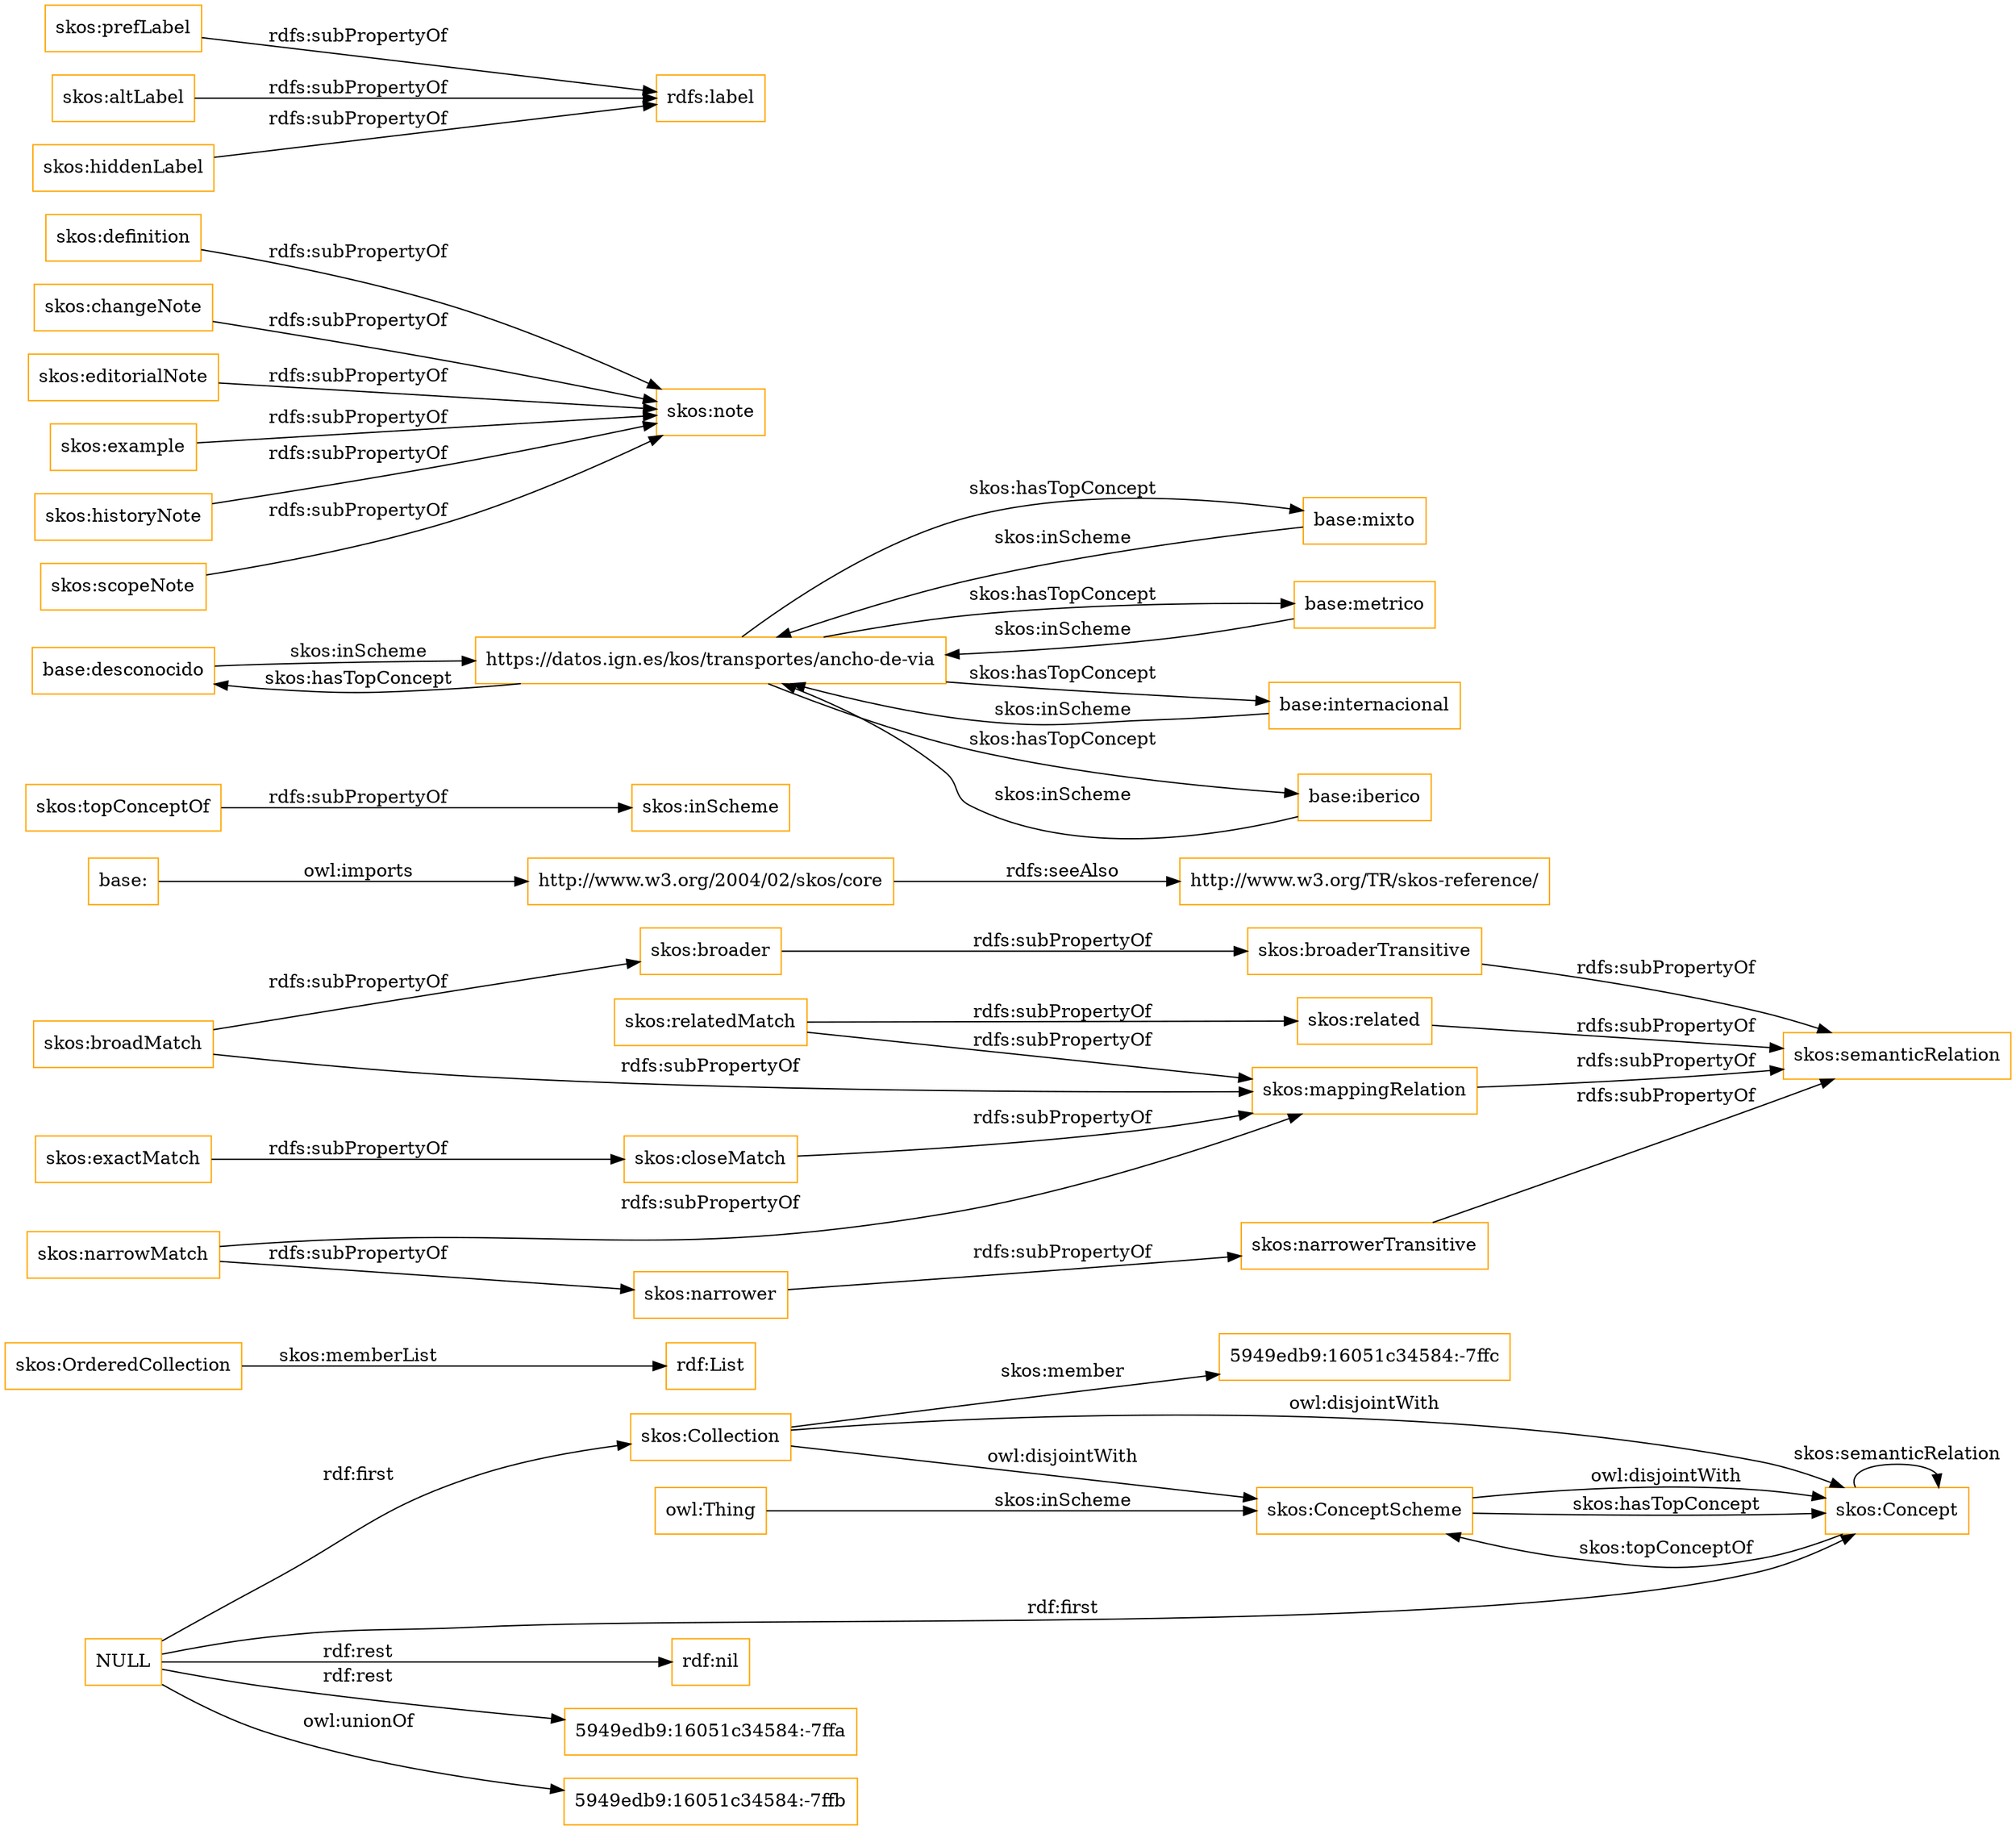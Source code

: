 digraph ar2dtool_diagram { 
rankdir=LR;
size="1501"
node [shape = rectangle, color="orange"]; "5949edb9:16051c34584:-7ffc" "skos:OrderedCollection" "skos:Collection" "skos:ConceptScheme" "skos:Concept" ; /*classes style*/
	"skos:narrowerTransitive" -> "skos:semanticRelation" [ label = "rdfs:subPropertyOf" ];
	"NULL" -> "rdf:nil" [ label = "rdf:rest" ];
	"NULL" -> "skos:Collection" [ label = "rdf:first" ];
	"NULL" -> "5949edb9:16051c34584:-7ffa" [ label = "rdf:rest" ];
	"NULL" -> "skos:Concept" [ label = "rdf:first" ];
	"NULL" -> "5949edb9:16051c34584:-7ffb" [ label = "owl:unionOf" ];
	"skos:closeMatch" -> "skos:mappingRelation" [ label = "rdfs:subPropertyOf" ];
	"base:" -> "http://www.w3.org/2004/02/skos/core" [ label = "owl:imports" ];
	"skos:topConceptOf" -> "skos:inScheme" [ label = "rdfs:subPropertyOf" ];
	"skos:relatedMatch" -> "skos:related" [ label = "rdfs:subPropertyOf" ];
	"skos:relatedMatch" -> "skos:mappingRelation" [ label = "rdfs:subPropertyOf" ];
	"skos:ConceptScheme" -> "skos:Concept" [ label = "owl:disjointWith" ];
	"skos:related" -> "skos:semanticRelation" [ label = "rdfs:subPropertyOf" ];
	"base:desconocido" -> "https://datos.ign.es/kos/transportes/ancho-de-via" [ label = "skos:inScheme" ];
	"skos:definition" -> "skos:note" [ label = "rdfs:subPropertyOf" ];
	"https://datos.ign.es/kos/transportes/ancho-de-via" -> "base:mixto" [ label = "skos:hasTopConcept" ];
	"https://datos.ign.es/kos/transportes/ancho-de-via" -> "base:metrico" [ label = "skos:hasTopConcept" ];
	"https://datos.ign.es/kos/transportes/ancho-de-via" -> "base:internacional" [ label = "skos:hasTopConcept" ];
	"https://datos.ign.es/kos/transportes/ancho-de-via" -> "base:iberico" [ label = "skos:hasTopConcept" ];
	"https://datos.ign.es/kos/transportes/ancho-de-via" -> "base:desconocido" [ label = "skos:hasTopConcept" ];
	"skos:changeNote" -> "skos:note" [ label = "rdfs:subPropertyOf" ];
	"skos:broadMatch" -> "skos:broader" [ label = "rdfs:subPropertyOf" ];
	"skos:broadMatch" -> "skos:mappingRelation" [ label = "rdfs:subPropertyOf" ];
	"skos:editorialNote" -> "skos:note" [ label = "rdfs:subPropertyOf" ];
	"skos:example" -> "skos:note" [ label = "rdfs:subPropertyOf" ];
	"skos:historyNote" -> "skos:note" [ label = "rdfs:subPropertyOf" ];
	"skos:exactMatch" -> "skos:closeMatch" [ label = "rdfs:subPropertyOf" ];
	"skos:prefLabel" -> "rdfs:label" [ label = "rdfs:subPropertyOf" ];
	"skos:altLabel" -> "rdfs:label" [ label = "rdfs:subPropertyOf" ];
	"base:mixto" -> "https://datos.ign.es/kos/transportes/ancho-de-via" [ label = "skos:inScheme" ];
	"skos:broaderTransitive" -> "skos:semanticRelation" [ label = "rdfs:subPropertyOf" ];
	"skos:mappingRelation" -> "skos:semanticRelation" [ label = "rdfs:subPropertyOf" ];
	"skos:broader" -> "skos:broaderTransitive" [ label = "rdfs:subPropertyOf" ];
	"base:internacional" -> "https://datos.ign.es/kos/transportes/ancho-de-via" [ label = "skos:inScheme" ];
	"base:metrico" -> "https://datos.ign.es/kos/transportes/ancho-de-via" [ label = "skos:inScheme" ];
	"base:iberico" -> "https://datos.ign.es/kos/transportes/ancho-de-via" [ label = "skos:inScheme" ];
	"skos:hiddenLabel" -> "rdfs:label" [ label = "rdfs:subPropertyOf" ];
	"http://www.w3.org/2004/02/skos/core" -> "http://www.w3.org/TR/skos-reference/" [ label = "rdfs:seeAlso" ];
	"skos:Collection" -> "skos:ConceptScheme" [ label = "owl:disjointWith" ];
	"skos:Collection" -> "skos:Concept" [ label = "owl:disjointWith" ];
	"skos:narrowMatch" -> "skos:narrower" [ label = "rdfs:subPropertyOf" ];
	"skos:narrowMatch" -> "skos:mappingRelation" [ label = "rdfs:subPropertyOf" ];
	"skos:narrower" -> "skos:narrowerTransitive" [ label = "rdfs:subPropertyOf" ];
	"skos:scopeNote" -> "skos:note" [ label = "rdfs:subPropertyOf" ];
	"skos:OrderedCollection" -> "rdf:List" [ label = "skos:memberList" ];
	"skos:Concept" -> "skos:ConceptScheme" [ label = "skos:topConceptOf" ];
	"skos:Concept" -> "skos:Concept" [ label = "skos:semanticRelation" ];
	"skos:Collection" -> "5949edb9:16051c34584:-7ffc" [ label = "skos:member" ];
	"skos:ConceptScheme" -> "skos:Concept" [ label = "skos:hasTopConcept" ];
	"owl:Thing" -> "skos:ConceptScheme" [ label = "skos:inScheme" ];

}
